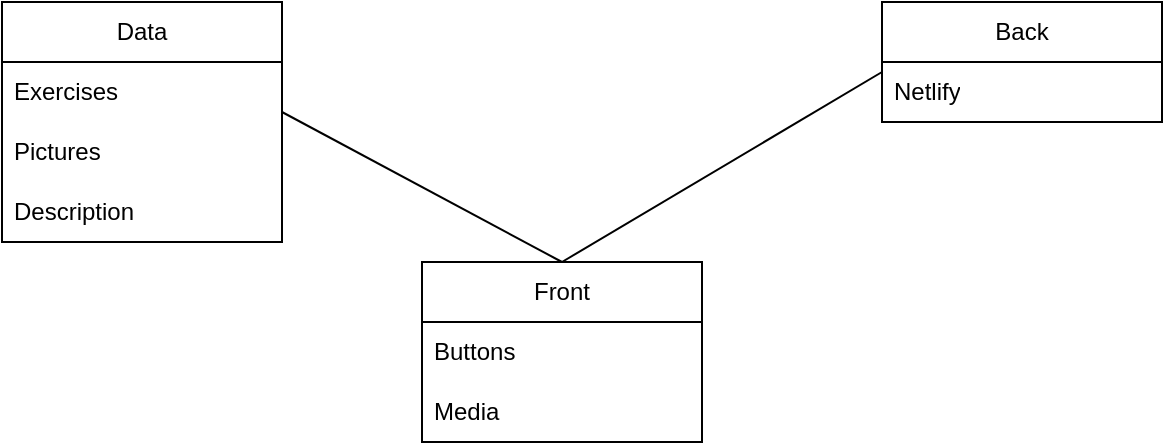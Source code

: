 <mxfile version="21.6.8" type="device">
  <diagram name="‫עמוד-1‬" id="yKvHjmJVTL_dvnwTcguH">
    <mxGraphModel dx="1050" dy="542" grid="1" gridSize="10" guides="1" tooltips="1" connect="1" arrows="1" fold="1" page="1" pageScale="1" pageWidth="827" pageHeight="1169" math="0" shadow="0">
      <root>
        <mxCell id="0" />
        <mxCell id="1" parent="0" />
        <mxCell id="lIAoPTJAjhUVI-4XdxpP-2" value="Data" style="swimlane;fontStyle=0;childLayout=stackLayout;horizontal=1;startSize=30;horizontalStack=0;resizeParent=1;resizeParentMax=0;resizeLast=0;collapsible=1;marginBottom=0;whiteSpace=wrap;html=1;" vertex="1" parent="1">
          <mxGeometry x="130" y="90" width="140" height="120" as="geometry" />
        </mxCell>
        <mxCell id="lIAoPTJAjhUVI-4XdxpP-3" value="Exercises" style="text;strokeColor=none;fillColor=none;align=left;verticalAlign=middle;spacingLeft=4;spacingRight=4;overflow=hidden;points=[[0,0.5],[1,0.5]];portConstraint=eastwest;rotatable=0;whiteSpace=wrap;html=1;" vertex="1" parent="lIAoPTJAjhUVI-4XdxpP-2">
          <mxGeometry y="30" width="140" height="30" as="geometry" />
        </mxCell>
        <mxCell id="lIAoPTJAjhUVI-4XdxpP-4" value="Pictures" style="text;strokeColor=none;fillColor=none;align=left;verticalAlign=middle;spacingLeft=4;spacingRight=4;overflow=hidden;points=[[0,0.5],[1,0.5]];portConstraint=eastwest;rotatable=0;whiteSpace=wrap;html=1;" vertex="1" parent="lIAoPTJAjhUVI-4XdxpP-2">
          <mxGeometry y="60" width="140" height="30" as="geometry" />
        </mxCell>
        <mxCell id="lIAoPTJAjhUVI-4XdxpP-5" value="Description" style="text;strokeColor=none;fillColor=none;align=left;verticalAlign=middle;spacingLeft=4;spacingRight=4;overflow=hidden;points=[[0,0.5],[1,0.5]];portConstraint=eastwest;rotatable=0;whiteSpace=wrap;html=1;" vertex="1" parent="lIAoPTJAjhUVI-4XdxpP-2">
          <mxGeometry y="90" width="140" height="30" as="geometry" />
        </mxCell>
        <mxCell id="lIAoPTJAjhUVI-4XdxpP-7" value="Front" style="swimlane;fontStyle=0;childLayout=stackLayout;horizontal=1;startSize=30;horizontalStack=0;resizeParent=1;resizeParentMax=0;resizeLast=0;collapsible=1;marginBottom=0;whiteSpace=wrap;html=1;" vertex="1" parent="1">
          <mxGeometry x="340" y="220" width="140" height="90" as="geometry" />
        </mxCell>
        <mxCell id="lIAoPTJAjhUVI-4XdxpP-8" value="Buttons" style="text;strokeColor=none;fillColor=none;align=left;verticalAlign=middle;spacingLeft=4;spacingRight=4;overflow=hidden;points=[[0,0.5],[1,0.5]];portConstraint=eastwest;rotatable=0;whiteSpace=wrap;html=1;" vertex="1" parent="lIAoPTJAjhUVI-4XdxpP-7">
          <mxGeometry y="30" width="140" height="30" as="geometry" />
        </mxCell>
        <mxCell id="lIAoPTJAjhUVI-4XdxpP-10" value="Media" style="text;strokeColor=none;fillColor=none;align=left;verticalAlign=middle;spacingLeft=4;spacingRight=4;overflow=hidden;points=[[0,0.5],[1,0.5]];portConstraint=eastwest;rotatable=0;whiteSpace=wrap;html=1;" vertex="1" parent="lIAoPTJAjhUVI-4XdxpP-7">
          <mxGeometry y="60" width="140" height="30" as="geometry" />
        </mxCell>
        <mxCell id="lIAoPTJAjhUVI-4XdxpP-11" value="Back" style="swimlane;fontStyle=0;childLayout=stackLayout;horizontal=1;startSize=30;horizontalStack=0;resizeParent=1;resizeParentMax=0;resizeLast=0;collapsible=1;marginBottom=0;whiteSpace=wrap;html=1;" vertex="1" parent="1">
          <mxGeometry x="570" y="90" width="140" height="60" as="geometry" />
        </mxCell>
        <mxCell id="lIAoPTJAjhUVI-4XdxpP-12" value="Netlify" style="text;strokeColor=none;fillColor=none;align=left;verticalAlign=middle;spacingLeft=4;spacingRight=4;overflow=hidden;points=[[0,0.5],[1,0.5]];portConstraint=eastwest;rotatable=0;whiteSpace=wrap;html=1;" vertex="1" parent="lIAoPTJAjhUVI-4XdxpP-11">
          <mxGeometry y="30" width="140" height="30" as="geometry" />
        </mxCell>
        <mxCell id="lIAoPTJAjhUVI-4XdxpP-15" value="" style="endArrow=none;html=1;rounded=0;exitX=0.5;exitY=0;exitDx=0;exitDy=0;" edge="1" parent="1" source="lIAoPTJAjhUVI-4XdxpP-7">
          <mxGeometry width="50" height="50" relative="1" as="geometry">
            <mxPoint x="520" y="175" as="sourcePoint" />
            <mxPoint x="570" y="125" as="targetPoint" />
          </mxGeometry>
        </mxCell>
        <mxCell id="lIAoPTJAjhUVI-4XdxpP-16" value="" style="endArrow=none;html=1;rounded=0;exitX=0.5;exitY=0;exitDx=0;exitDy=0;entryX=0.5;entryY=0;entryDx=0;entryDy=0;" edge="1" parent="1" target="lIAoPTJAjhUVI-4XdxpP-7">
          <mxGeometry width="50" height="50" relative="1" as="geometry">
            <mxPoint x="270" y="145" as="sourcePoint" />
            <mxPoint x="430" y="50" as="targetPoint" />
          </mxGeometry>
        </mxCell>
      </root>
    </mxGraphModel>
  </diagram>
</mxfile>
